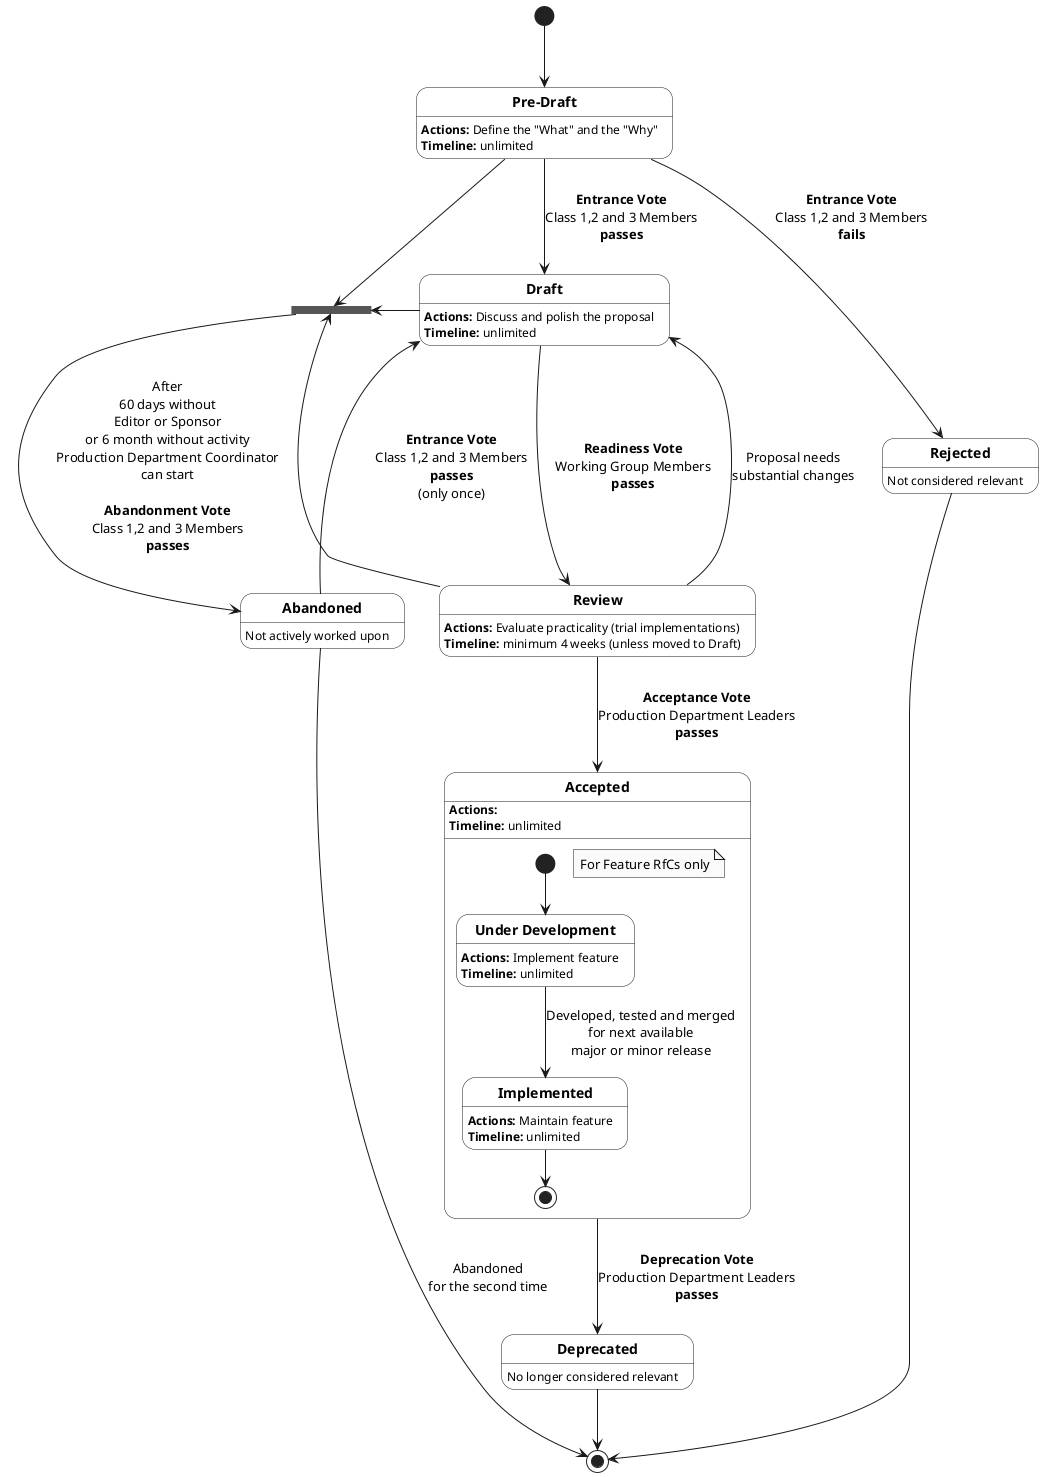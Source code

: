 @startuml
skinparam monochrome true
skinparam state {
    BackgroundColor White
}

[*] --> PreDraft

state PreDraft as "**Pre-Draft**" {
}

state Draft as "**Draft**" {
}

state Review as "**Review**" {
}

state Accepted as "**Accepted**" {
    state "**Under Development**" as Development
    state Implemented as "**Implemented**" {
    }

    Development: **Actions:** Implement feature
    Development: **Timeline:** unlimited

    Implemented: **Actions:** Maintain feature
    Implemented: **Timeline:** unlimited

    note "For Feature RfCs only" as N1
    [*] --> Development
    Development --> Implemented: Developed, tested and merged\nfor next available\nmajor or minor release
    Implemented --> [*]
}

state Deprecated as "**Deprecated**" {
}

state Abandoned as "**Abandoned**" {
}

state Rejected as "**Rejected**" {
}

state O <<join>>


PreDraft --> Draft: **Entrance Vote**\nClass 1,2 and 3 Members\n**passes**
PreDraft --> Rejected: **Entrance Vote**\nClass 1,2 and 3 Members\n**fails**

Draft --> Review: **Readiness Vote**\nWorking Group Members\n**passes**

Review --> Draft: Proposal needs\nsubstantial changes
Review --> Accepted: **Acceptance Vote**\nProduction Department Leaders\n**passes**

Accepted --> Deprecated: **Deprecation Vote**\nProduction Department Leaders\n**passes**


O --> Abandoned: After\n60 days without\nEditor or Sponsor\nor 6 month without activity\nProduction Department Coordinator\ncan start\n\n**Abandonment Vote**\nClass 1,2 and 3 Members\n**passes**

PreDraft -> O
Draft -left-> O
Review -left-> O

Abandoned -up-> Draft: **Entrance Vote**\nClass 1,2 and 3 Members\n**passes**\n(only once)

Abandoned --> [*]: Abandoned\nfor the second time
Deprecated --> [*]
Rejected --> [*]

PreDraft: **Actions:** Define the "What" and the "Why"
PreDraft: **Timeline:** unlimited

Draft: **Actions:** Discuss and polish the proposal
Draft: **Timeline:** unlimited

Review: **Actions:** Evaluate practicality (trial implementations)
Review: **Timeline:** minimum 4 weeks (unless moved to Draft)

Accepted: **Actions:**
Accepted: **Timeline:** unlimited

Abandoned: Not actively worked upon
Deprecated: No longer considered relevant
Rejected: Not considered relevant

@enduml
